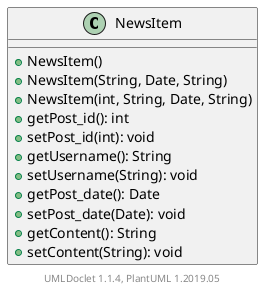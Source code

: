 @startuml

    class NewsItem [[NewsItem.html]] {
        +NewsItem()
        +NewsItem(String, Date, String)
        +NewsItem(int, String, Date, String)
        +getPost_id(): int
        +setPost_id(int): void
        +getUsername(): String
        +setUsername(String): void
        +getPost_date(): Date
        +setPost_date(Date): void
        +getContent(): String
        +setContent(String): void
    }


    center footer UMLDoclet 1.1.4, PlantUML 1.2019.05
@enduml
